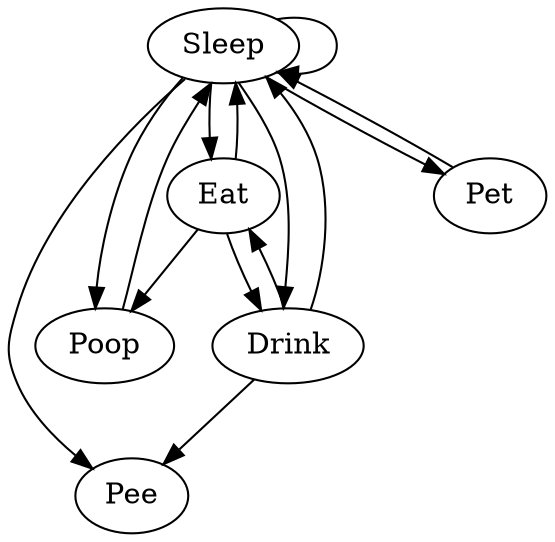 digraph G {
  { 
    rankdir=LR
    a [label="Sleep"]
    b [label="Eat"]
    c [label="Pet"]
    d [label="Poop"]
    e [label="Drink"]
    f [label="Pee"]
  }

  a -> {a b c d e f}
  b -> {d e a}
  c -> {a}
  d -> {a}
  e -> {b a f}
}
